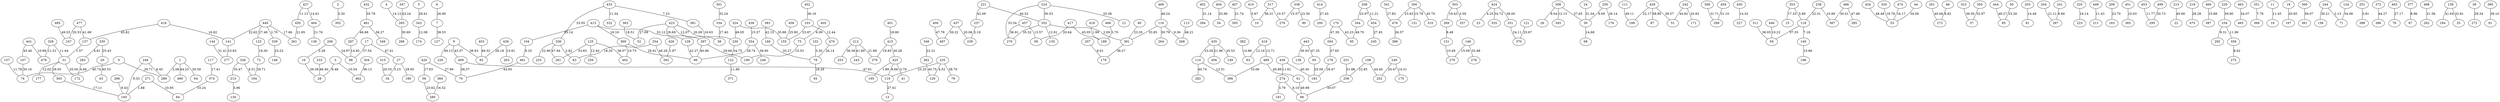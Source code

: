 graph G{
0--74 [label=40.74];
0--289 [label=29.71];
1--490 [label=44.23];
1--289 [label=2.08];
1--64 [label=30.59];
2--302 [label=3.30];
3--28 [label=8.48];
3--462 [label=10.54];
4--265 [label=14.12];
5--343 [label=28.61];
6--7 [label=26.90];
7--127 [label=38.53];
9--92 [label=38.93];
9--226 [label=49.13];
9--409 [label=43.37];
400--487 [label=47.78];
401--415 [label=18.80];
402--394 [label=31.14];
403--92 [label=49.32];
404--54 [label=33.96];
405--75 [label=6.09];
407--305 [label=21.74];
409--70 [label=38.37];
409--119 [label=47.61];
410--10 [label=5.97];
413--104 [label=35.14];
413--397 [label=33.12];
413--369 [label=16.16];
414--200 [label=27.45];
415--425 [label=30.28];
415--379 [label=18.85];
416--141 [label=16.82];
416--137 [label=45.82];
417--58 [label=20.64];
417--189 [label=45.05];
418--189 [label=1.99];
419--83 [label=12.16];
419--489 [label=12.71];
420--70 [label=27.66];
420--56 [label=17.83];
300--310 [label=45.70];
300--476 [label=23.83];
300--131 [label=15.79];
301--334 [label=32.24];
423--52 [label=27.09];
423--230 [label=20.08];
423--128 [label=29.69];
423--38 [label=12.07];
303--269 [label=19.43];
303--337 [label=3.59];
424--23 [label=4.25];
424--335 [label=34.72];
424--331 [label=38.00];
304--462 [label=36.13];
425--41 [label=3.79];
425--119 [label=8.66];
425--195 [label=1.89];
426--392 [label=1.97];
427--464 [label=14.61];
427--450 [label=11.13];
308--26 [label=8.04];
308--345 [label=12.13];
308--30 [label=37.65];
429--199 [label=22.17];
429--87 [label=38.80];
429--51 [label=38.57];
309--299 [label=31.71];
430--227 [label=14.32];
311--59 [label=38.05];
432--461 [label=35.78];
433--332 [label=11.34];
433--381 [label=7.23];
433--336 [label=23.05];
434--53 [label=48.48];
435--456 [label=21.96];
435--149 [label=20.53];
435--110 [label=23.04];
315--34 [label=20.33];
436--92 [label=26.18];
436--263 [label=15.81];
437--487 [label=39.22];
437--239 [label=20.06];
317--276 [label=10.57];
317--10 [label=36.31];
438--354 [label=15.37];
439--183 [label=40.30];
439--274 [label=11.61];
440--261 [label=17.66];
440--123 [label=27.48];
440--339 [label=2.70];
440--141 [label=22.62];
320--53 [label=19.78];
441--479 [label=10.99];
441--107 [label=45.46];
201--273 [label=40.06];
443--65 [label=47.35];
443--138 [label=36.93];
323--37 [label=36.05];
444--85 [label=48.27];
203--81 [label=14.49];
324--155 [label=35.88];
324--230 [label=49.05];
204--267 [label=21.11];
325--223 [label=16.14];
446--59 [label=10.22];
326--213 [label=35.47];
326--194 [label=8.51];
206--16 [label=2.28];
206--98 [label=24.97];
207--179 [label=8.01];
328--479 [label=11.51];
328--31 [label=11.64];
449--211 [label=11.43];
208--344 [label=23.97];
208--454 [label=11.21];
209--163 [label=23.70];
450--261 [label=21.95];
330--20 [label=25.43];
330--283 [label=4.81];
451--365 [label=10.03];
331--370 [label=24.11];
452--103 [label=36.16];
453--295 [label=11.77];
212--379 [label=21.88];
212--253 [label=38.36];
212--243 [label=41.80];
454--245 [label=27.45];
213--130 [label=3.96];
334--38 [label=27.40];
215--22 [label=45.66];
336--281 [label=47.94];
336--63 [label=2.82];
336--225 [label=22.90];
457--58 [label=13.57];
457--270 [label=36.91];
458--155 [label=25.90];
338--90 [label=23.30];
338--276 [label=15.57];
459--299 [label=31.10];
339--148 [label=23.22];
219--475 [label=28.28];
460--387 [label=15.88];
461--287 [label=46.68];
461--349 [label=36.27];
220--234 [label=39.90];
341--476 [label=27.83];
221--352 [label=40.32];
221--237 [label=42.09];
463--465 [label=34.07];
343--174 [label=12.08];
464--136 [label=21.76];
102--78 [label=3.30];
344--95 [label=48.70];
103--470 [label=12.44];
103--155 [label=23.87];
224--12 [label=35.38];
224--352 [label=30.53];
224--270 [label=33.34];
104--481 [label=6.25];
346--362 [label=22.31];
347--265 [label=43.24];
468--189 [label=3.70];
469--116 [label=48.24];
107--74 [label=30.16];
108--258 [label=22.85];
108--252 [label=44.40];
470--78 [label=26.14];
350--37 [label=32.97];
230--122 [label=34.75];
351--368 [label=7.76];
110--282 [label=40.74];
110--396 [label=12.51];
231--258 [label=31.88];
352--391 [label=2.09];
352--135 [label=12.91];
352--270 [label=35.32];
111--199 [label=49.11];
353--15 [label=17.33];
353--118 [label=5.89];
474--53 [label=16.17];
233--28 [label=46.40];
354--248 [label=38.90];
354--96 [label=28.74];
113--268 [label=48.21];
234--292 [label=9.31];
234--356 [label=11.96];
476--389 [label=26.57];
235--79 [label=38.70];
235--119 [label=23.25];
235--129 [label=4.52];
356--275 [label=8.62];
477--247 [label=20.53];
477--137 [label=41.69];
116--264 [label=30.79];
116--391 [label=33.85];
116--268 [label=9.36];
237--239 [label=2.19];
117--374 [label=17.41];
238--367 [label=10.99];
238--118 [label=22.31];
118--59 [label=37.35];
118--140 [label=7.18];
119--13 [label=27.61];
11--19 [label=11.45];
16--28 [label=39.38];
17--27 [label=47.41];
17--98 [label=37.54];
18--167 [label=20.85];
360--361 [label=39.07];
481--70 [label=44.93];
241--267 [label=6.66];
362--129 [label=40.75];
121--370 [label=25.67];
242--171 [label=20.82];
242--51 [label=44.92];
363--52 [label=18.51];
122--371 [label=11.86];
485--247 [label=49.53];
123--72 [label=18.30];
244--71 [label=2.13];
244--156 [label=30.21];
486--285 [label=47.48];
486--367 [label=30.01];
124--71 [label=34.06];
125--281 [label=33.83];
125--259 [label=12.40];
125--492 [label=38.07];
246--193 [label=9.33];
246--289 [label=6.45];
489--396 [label=10.06];
489--61 [label=49.89];
369--492 [label=10.73];
369--96 [label=28.91];
128--96 [label=42.27];
249--175 [label=14.31];
249--252 [label=20.47];
20--43 [label=40.53];
24--30 [label=31.04];
27--34 [label=3.23];
27--180 [label=28.65];
250--30 [label=9.09];
250--176 [label=29.14];
251--388 [label=3.81];
372--386 [label=44.27];
493--76 [label=27.17];
374--84 [label=33.24];
254--392 [label=46.28];
254--63 [label=18.20];
377--67 [label=8.96];
498--262 [label=21.56];
499--295 [label=20.73];
137--31 [label=1.57];
258--86 [label=30.07];
139--184 [label=41.64];
139--35 [label=32.81];
30--68 [label=14.68];
31--172 [label=35.50];
31--177 [label=12.02];
31--393 [label=29.05];
39--272 [label=29.34];
381--397 [label=16.63];
140--196 [label=15.86];
382--83 [label=14.86];
141--277 [label=10.83];
383--160 [label=42.15];
384--280 [label=16.52];
144--277 [label=31.41];
265--286 [label=30.69];
146--279 [label=15.09];
146--278 [label=32.98];
269--151 [label=8.48];
40--391 [label=23.35];
44--53 [label=34.09];
46--273 [label=8.92];
391--179 [label=38.27];
271--84 [label=10.95];
271--193 [label=1.88];
151--279 [label=10.49];
393--193 [label=17.11];
274--86 [label=8.10];
274--181 [label=3.79];
395--91 [label=39.10];
397--190 [label=29.66];
397--96 [label=40.96];
157--74 [label=11.78];
50--85 [label=23.26];
56--280 [label=23.62];
160--78 [label=35.27];
283--172 [label=4.66];
287--98 [label=14.92];
61--86 [label=49.98];
65--183 [label=25.59];
170--294 [label=47.39];
170--95 [label=43.23];
294--178 [label=27.65];
296--193 [label=9.43];
178--183 [label=28.47];
72--194 [label=29.71];
75--190 [label=15.53];
78--93 [label=18.29];
}